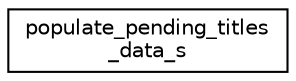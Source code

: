 digraph "Graphical Class Hierarchy"
{
  edge [fontname="Helvetica",fontsize="10",labelfontname="Helvetica",labelfontsize="10"];
  node [fontname="Helvetica",fontsize="10",shape=record];
  rankdir="LR";
  Node1 [label="populate_pending_titles\l_data_s",height=0.2,width=0.4,color="black", fillcolor="white", style="filled",URL="$structpopulate__pending__titles__data__s.html"];
}
